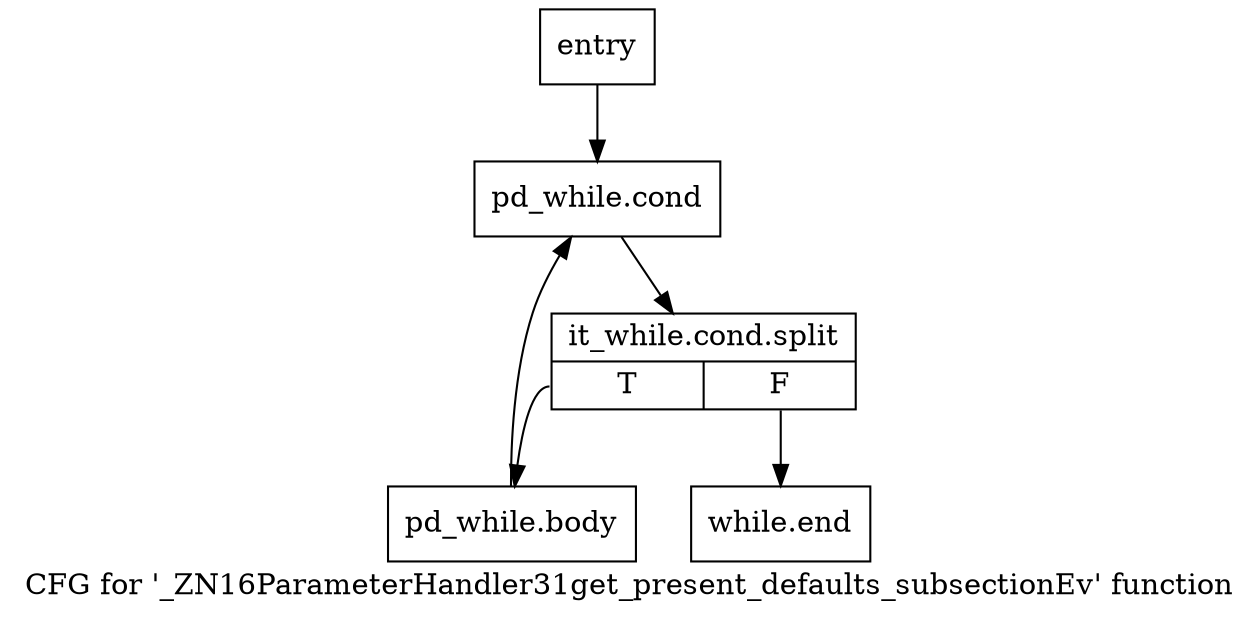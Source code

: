 digraph "CFG for '_ZN16ParameterHandler31get_present_defaults_subsectionEv' function" {
	label="CFG for '_ZN16ParameterHandler31get_present_defaults_subsectionEv' function";

	Node0x69dc050 [shape=record,label="{entry}"];
	Node0x69dc050 -> Node0x69dc0a0;
	Node0x69dc0a0 [shape=record,label="{pd_while.cond}"];
	Node0x69dc0a0 -> Node0xaff8910;
	Node0xaff8910 [shape=record,label="{it_while.cond.split|{<s0>T|<s1>F}}"];
	Node0xaff8910:s0 -> Node0x69dc0f0;
	Node0xaff8910:s1 -> Node0x69dc140;
	Node0x69dc0f0 [shape=record,label="{pd_while.body}"];
	Node0x69dc0f0 -> Node0x69dc0a0;
	Node0x69dc140 [shape=record,label="{while.end}"];
}
